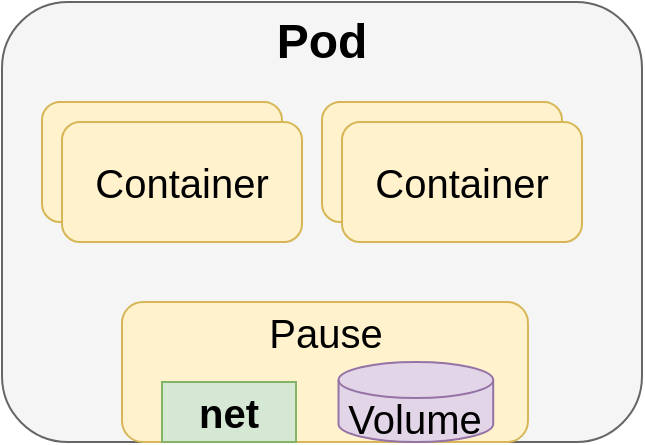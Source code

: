 <mxfile version="15.1.4" type="github">
  <diagram id="qnoH1Lu-ImQdYjpJb_q4" name="Page-1">
    <mxGraphModel dx="1026" dy="916" grid="1" gridSize="10" guides="1" tooltips="1" connect="1" arrows="1" fold="1" page="1" pageScale="1" pageWidth="827" pageHeight="1169" math="0" shadow="0">
      <root>
        <mxCell id="0" />
        <mxCell id="1" parent="0" />
        <mxCell id="JNNZ0Fwj7093i7aZ_AWD-1" value="" style="rounded=1;whiteSpace=wrap;html=1;fillColor=#f5f5f5;strokeColor=#666666;fontColor=#333333;" vertex="1" parent="1">
          <mxGeometry x="250" y="230" width="320" height="220" as="geometry" />
        </mxCell>
        <mxCell id="JNNZ0Fwj7093i7aZ_AWD-2" value="&lt;font style=&quot;font-size: 20px&quot;&gt;Container&lt;/font&gt;" style="rounded=1;whiteSpace=wrap;html=1;fillColor=#fff2cc;strokeColor=#d6b656;" vertex="1" parent="1">
          <mxGeometry x="270" y="280" width="120" height="60" as="geometry" />
        </mxCell>
        <mxCell id="JNNZ0Fwj7093i7aZ_AWD-3" value="&lt;font style=&quot;font-size: 20px&quot;&gt;Container&lt;/font&gt;" style="rounded=1;whiteSpace=wrap;html=1;fillColor=#fff2cc;strokeColor=#d6b656;" vertex="1" parent="1">
          <mxGeometry x="410" y="280" width="120" height="60" as="geometry" />
        </mxCell>
        <mxCell id="JNNZ0Fwj7093i7aZ_AWD-5" value="&lt;font style=&quot;font-size: 20px&quot;&gt;Container&lt;/font&gt;" style="rounded=1;whiteSpace=wrap;html=1;fillColor=#fff2cc;strokeColor=#d6b656;" vertex="1" parent="1">
          <mxGeometry x="280" y="290" width="120" height="60" as="geometry" />
        </mxCell>
        <mxCell id="JNNZ0Fwj7093i7aZ_AWD-8" value="&lt;font style=&quot;font-size: 20px&quot;&gt;Container&lt;/font&gt;" style="rounded=1;whiteSpace=wrap;html=1;fillColor=#fff2cc;strokeColor=#d6b656;" vertex="1" parent="1">
          <mxGeometry x="420" y="290" width="120" height="60" as="geometry" />
        </mxCell>
        <mxCell id="JNNZ0Fwj7093i7aZ_AWD-17" value="" style="group" vertex="1" connectable="0" parent="1">
          <mxGeometry x="310" y="380" width="203" height="70" as="geometry" />
        </mxCell>
        <mxCell id="JNNZ0Fwj7093i7aZ_AWD-9" value="" style="rounded=1;whiteSpace=wrap;html=1;fillColor=#fff2cc;strokeColor=#d6b656;" vertex="1" parent="JNNZ0Fwj7093i7aZ_AWD-17">
          <mxGeometry width="203" height="70" as="geometry" />
        </mxCell>
        <mxCell id="JNNZ0Fwj7093i7aZ_AWD-10" value="&lt;font style=&quot;font-size: 20px&quot;&gt;&lt;b&gt;net&lt;/b&gt;&lt;/font&gt;" style="rounded=0;whiteSpace=wrap;html=1;fillColor=#d5e8d4;strokeColor=#82b366;" vertex="1" parent="JNNZ0Fwj7093i7aZ_AWD-17">
          <mxGeometry x="20" y="40" width="67" height="30" as="geometry" />
        </mxCell>
        <mxCell id="JNNZ0Fwj7093i7aZ_AWD-12" value="&lt;span style=&quot;font-family: &amp;#34;helvetica&amp;#34; ; font-size: 20px&quot;&gt;Pause&lt;/span&gt;" style="text;html=1;strokeColor=none;fillColor=none;align=center;verticalAlign=middle;whiteSpace=wrap;rounded=0;" vertex="1" parent="JNNZ0Fwj7093i7aZ_AWD-17">
          <mxGeometry x="73.467" width="58" height="30" as="geometry" />
        </mxCell>
        <mxCell id="JNNZ0Fwj7093i7aZ_AWD-16" value="&lt;font style=&quot;font-size: 20px&quot;&gt;Volume&lt;/font&gt;" style="shape=cylinder3;whiteSpace=wrap;html=1;boundedLbl=1;backgroundOutline=1;size=9;fillColor=#e1d5e7;strokeColor=#9673a6;" vertex="1" parent="JNNZ0Fwj7093i7aZ_AWD-17">
          <mxGeometry x="108.267" y="30" width="77.333" height="40" as="geometry" />
        </mxCell>
        <mxCell id="JNNZ0Fwj7093i7aZ_AWD-18" value="&lt;font style=&quot;font-size: 24px&quot;&gt;&lt;b&gt;Pod&lt;/b&gt;&lt;/font&gt;" style="text;html=1;strokeColor=none;fillColor=none;align=center;verticalAlign=middle;whiteSpace=wrap;rounded=0;" vertex="1" parent="1">
          <mxGeometry x="390" y="240" width="40" height="20" as="geometry" />
        </mxCell>
      </root>
    </mxGraphModel>
  </diagram>
</mxfile>
